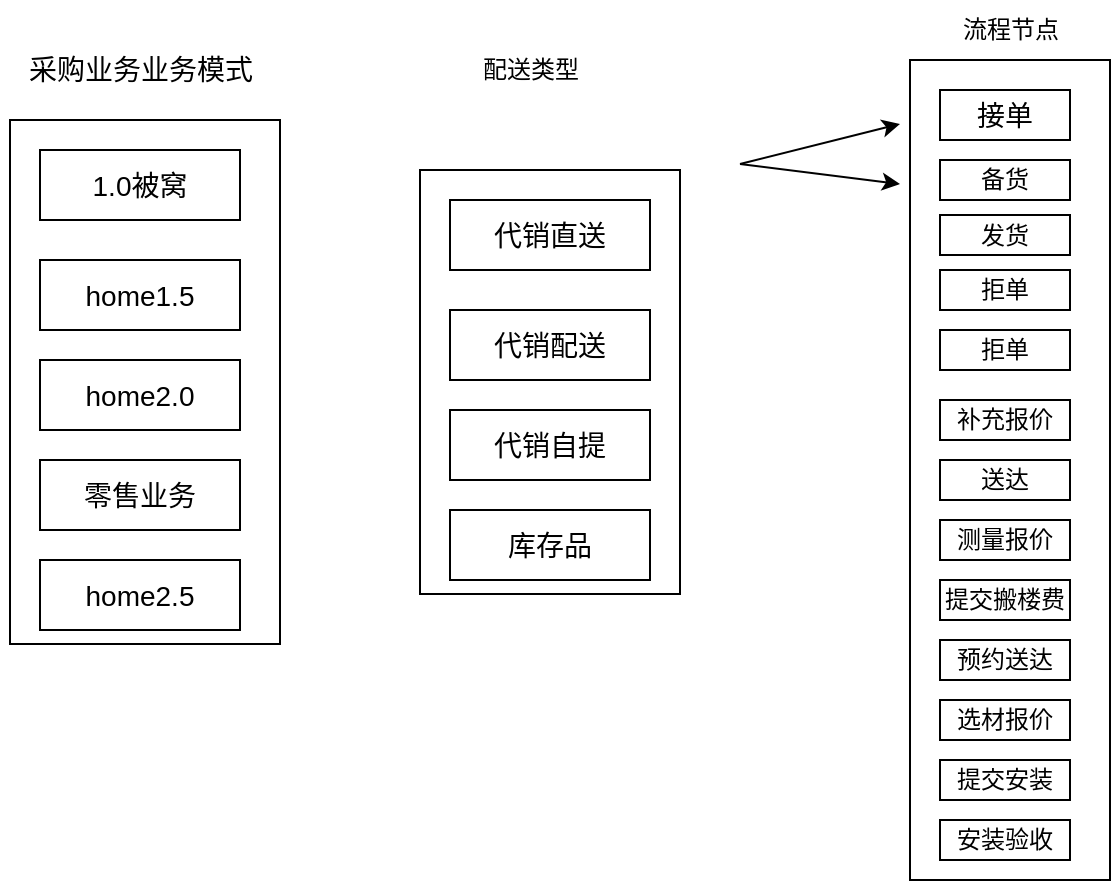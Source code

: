 <mxfile version="21.7.5" type="github">
  <diagram name="第 1 页" id="cve5uZJEfYkbzgbfO7Ss">
    <mxGraphModel dx="1121" dy="530" grid="1" gridSize="10" guides="1" tooltips="1" connect="1" arrows="1" fold="1" page="1" pageScale="1" pageWidth="827" pageHeight="1169" math="0" shadow="0">
      <root>
        <mxCell id="0" />
        <mxCell id="1" parent="0" />
        <mxCell id="T1wn4TQBAIpZ5xIzAZ-9-1" value="" style="rounded=0;whiteSpace=wrap;html=1;" vertex="1" parent="1">
          <mxGeometry x="45" y="178" width="135" height="262" as="geometry" />
        </mxCell>
        <mxCell id="T1wn4TQBAIpZ5xIzAZ-9-2" value="&lt;font style=&quot;font-size: 14px;&quot;&gt;1.0被窝&lt;/font&gt;" style="rounded=0;whiteSpace=wrap;html=1;" vertex="1" parent="1">
          <mxGeometry x="60" y="193" width="100" height="35" as="geometry" />
        </mxCell>
        <mxCell id="T1wn4TQBAIpZ5xIzAZ-9-3" value="&lt;font style=&quot;font-size: 14px;&quot;&gt;home1.5&lt;/font&gt;" style="rounded=0;whiteSpace=wrap;html=1;" vertex="1" parent="1">
          <mxGeometry x="60" y="248" width="100" height="35" as="geometry" />
        </mxCell>
        <mxCell id="T1wn4TQBAIpZ5xIzAZ-9-4" value="&lt;font style=&quot;font-size: 14px;&quot;&gt;home2.0&lt;/font&gt;" style="rounded=0;whiteSpace=wrap;html=1;" vertex="1" parent="1">
          <mxGeometry x="60" y="298" width="100" height="35" as="geometry" />
        </mxCell>
        <mxCell id="T1wn4TQBAIpZ5xIzAZ-9-5" value="&lt;font style=&quot;font-size: 14px;&quot;&gt;home2.5&lt;/font&gt;" style="rounded=0;whiteSpace=wrap;html=1;" vertex="1" parent="1">
          <mxGeometry x="60" y="398" width="100" height="35" as="geometry" />
        </mxCell>
        <mxCell id="T1wn4TQBAIpZ5xIzAZ-9-6" value="" style="rounded=0;whiteSpace=wrap;html=1;" vertex="1" parent="1">
          <mxGeometry x="495" y="148" width="100" height="410" as="geometry" />
        </mxCell>
        <mxCell id="T1wn4TQBAIpZ5xIzAZ-9-7" value="&lt;font style=&quot;font-size: 14px;&quot;&gt;接单&lt;/font&gt;" style="rounded=0;whiteSpace=wrap;html=1;" vertex="1" parent="1">
          <mxGeometry x="510" y="163" width="65" height="25" as="geometry" />
        </mxCell>
        <mxCell id="T1wn4TQBAIpZ5xIzAZ-9-8" value="备货" style="rounded=0;whiteSpace=wrap;html=1;" vertex="1" parent="1">
          <mxGeometry x="510" y="198" width="65" height="20" as="geometry" />
        </mxCell>
        <mxCell id="T1wn4TQBAIpZ5xIzAZ-9-9" value="发货" style="rounded=0;whiteSpace=wrap;html=1;" vertex="1" parent="1">
          <mxGeometry x="510" y="225.5" width="65" height="20" as="geometry" />
        </mxCell>
        <mxCell id="T1wn4TQBAIpZ5xIzAZ-9-10" value="拒单" style="rounded=0;whiteSpace=wrap;html=1;" vertex="1" parent="1">
          <mxGeometry x="510" y="253" width="65" height="20" as="geometry" />
        </mxCell>
        <mxCell id="T1wn4TQBAIpZ5xIzAZ-9-11" value="&lt;font style=&quot;font-size: 14px;&quot;&gt;采购业务业务模式&lt;/font&gt;" style="text;html=1;align=center;verticalAlign=middle;resizable=0;points=[];autosize=1;strokeColor=none;fillColor=none;" vertex="1" parent="1">
          <mxGeometry x="40" y="138" width="140" height="30" as="geometry" />
        </mxCell>
        <mxCell id="T1wn4TQBAIpZ5xIzAZ-9-12" value="流程节点" style="text;html=1;align=center;verticalAlign=middle;resizable=0;points=[];autosize=1;strokeColor=none;fillColor=none;" vertex="1" parent="1">
          <mxGeometry x="510" y="118" width="70" height="30" as="geometry" />
        </mxCell>
        <mxCell id="T1wn4TQBAIpZ5xIzAZ-9-13" value="拒单" style="rounded=0;whiteSpace=wrap;html=1;" vertex="1" parent="1">
          <mxGeometry x="510" y="283" width="65" height="20" as="geometry" />
        </mxCell>
        <mxCell id="T1wn4TQBAIpZ5xIzAZ-9-14" value="补充报价" style="rounded=0;whiteSpace=wrap;html=1;" vertex="1" parent="1">
          <mxGeometry x="510" y="318" width="65" height="20" as="geometry" />
        </mxCell>
        <mxCell id="T1wn4TQBAIpZ5xIzAZ-9-15" value="送达" style="rounded=0;whiteSpace=wrap;html=1;" vertex="1" parent="1">
          <mxGeometry x="510" y="348" width="65" height="20" as="geometry" />
        </mxCell>
        <mxCell id="T1wn4TQBAIpZ5xIzAZ-9-16" value="测量报价" style="rounded=0;whiteSpace=wrap;html=1;" vertex="1" parent="1">
          <mxGeometry x="510" y="378" width="65" height="20" as="geometry" />
        </mxCell>
        <mxCell id="T1wn4TQBAIpZ5xIzAZ-9-17" value="提交搬楼费" style="rounded=0;whiteSpace=wrap;html=1;" vertex="1" parent="1">
          <mxGeometry x="510" y="408" width="65" height="20" as="geometry" />
        </mxCell>
        <mxCell id="T1wn4TQBAIpZ5xIzAZ-9-18" value="预约送达" style="rounded=0;whiteSpace=wrap;html=1;" vertex="1" parent="1">
          <mxGeometry x="510" y="438" width="65" height="20" as="geometry" />
        </mxCell>
        <mxCell id="T1wn4TQBAIpZ5xIzAZ-9-19" value="选材报价" style="rounded=0;whiteSpace=wrap;html=1;" vertex="1" parent="1">
          <mxGeometry x="510" y="468" width="65" height="20" as="geometry" />
        </mxCell>
        <mxCell id="T1wn4TQBAIpZ5xIzAZ-9-20" value="提交安装" style="rounded=0;whiteSpace=wrap;html=1;" vertex="1" parent="1">
          <mxGeometry x="510" y="498" width="65" height="20" as="geometry" />
        </mxCell>
        <mxCell id="T1wn4TQBAIpZ5xIzAZ-9-21" value="安装验收" style="rounded=0;whiteSpace=wrap;html=1;" vertex="1" parent="1">
          <mxGeometry x="510" y="528" width="65" height="20" as="geometry" />
        </mxCell>
        <mxCell id="T1wn4TQBAIpZ5xIzAZ-9-23" value="" style="endArrow=classic;html=1;rounded=0;" edge="1" parent="1">
          <mxGeometry width="50" height="50" relative="1" as="geometry">
            <mxPoint x="410" y="200" as="sourcePoint" />
            <mxPoint x="490" y="180" as="targetPoint" />
          </mxGeometry>
        </mxCell>
        <mxCell id="T1wn4TQBAIpZ5xIzAZ-9-24" value="" style="endArrow=classic;html=1;rounded=0;" edge="1" parent="1">
          <mxGeometry width="50" height="50" relative="1" as="geometry">
            <mxPoint x="410" y="200" as="sourcePoint" />
            <mxPoint x="490" y="210" as="targetPoint" />
          </mxGeometry>
        </mxCell>
        <mxCell id="T1wn4TQBAIpZ5xIzAZ-9-26" value="配送类型" style="text;html=1;align=center;verticalAlign=middle;resizable=0;points=[];autosize=1;strokeColor=none;fillColor=none;" vertex="1" parent="1">
          <mxGeometry x="270" y="138" width="70" height="30" as="geometry" />
        </mxCell>
        <mxCell id="T1wn4TQBAIpZ5xIzAZ-9-27" value="" style="rounded=0;whiteSpace=wrap;html=1;" vertex="1" parent="1">
          <mxGeometry x="250" y="203" width="130" height="212" as="geometry" />
        </mxCell>
        <mxCell id="T1wn4TQBAIpZ5xIzAZ-9-28" value="&lt;font style=&quot;font-size: 14px;&quot;&gt;代销直送&lt;/font&gt;" style="rounded=0;whiteSpace=wrap;html=1;" vertex="1" parent="1">
          <mxGeometry x="265" y="218" width="100" height="35" as="geometry" />
        </mxCell>
        <mxCell id="T1wn4TQBAIpZ5xIzAZ-9-29" value="&lt;font style=&quot;font-size: 14px;&quot;&gt;代销配送&lt;/font&gt;" style="rounded=0;whiteSpace=wrap;html=1;" vertex="1" parent="1">
          <mxGeometry x="265" y="273" width="100" height="35" as="geometry" />
        </mxCell>
        <mxCell id="T1wn4TQBAIpZ5xIzAZ-9-30" value="&lt;font style=&quot;font-size: 14px;&quot;&gt;代销自提&lt;/font&gt;" style="rounded=0;whiteSpace=wrap;html=1;" vertex="1" parent="1">
          <mxGeometry x="265" y="323" width="100" height="35" as="geometry" />
        </mxCell>
        <mxCell id="T1wn4TQBAIpZ5xIzAZ-9-31" value="&lt;font style=&quot;font-size: 14px;&quot;&gt;库存品&lt;/font&gt;" style="rounded=0;whiteSpace=wrap;html=1;" vertex="1" parent="1">
          <mxGeometry x="265" y="373" width="100" height="35" as="geometry" />
        </mxCell>
        <mxCell id="T1wn4TQBAIpZ5xIzAZ-9-33" value="&lt;font style=&quot;font-size: 14px;&quot;&gt;零售业务&lt;/font&gt;" style="rounded=0;whiteSpace=wrap;html=1;" vertex="1" parent="1">
          <mxGeometry x="60" y="348" width="100" height="35" as="geometry" />
        </mxCell>
      </root>
    </mxGraphModel>
  </diagram>
</mxfile>
